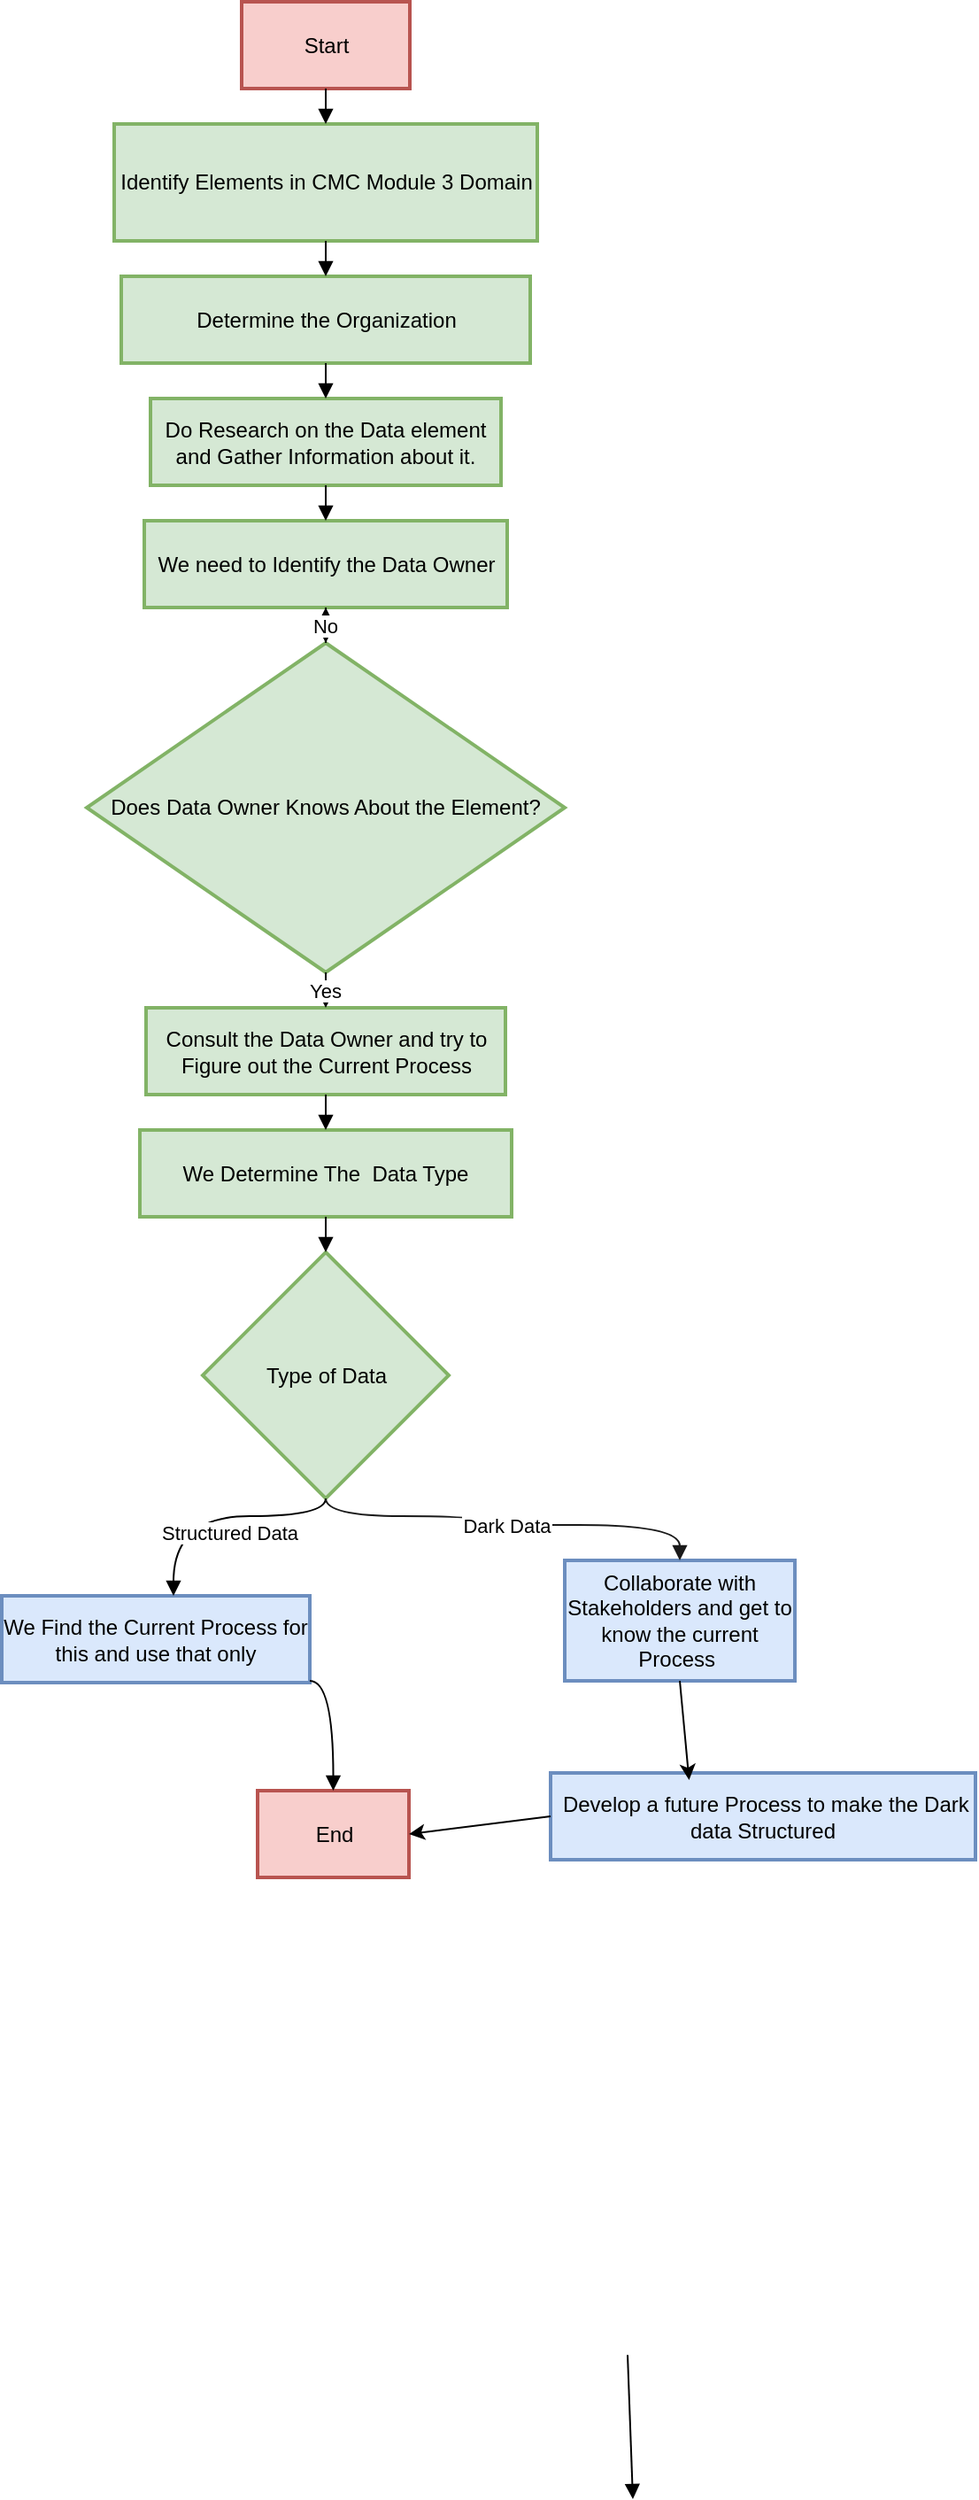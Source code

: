 <mxfile version="24.9.1">
  <diagram name="Page-1" id="LxjSO_t6613yo_l4i8pM">
    <mxGraphModel dx="1572" dy="846" grid="1" gridSize="10" guides="1" tooltips="1" connect="1" arrows="1" fold="1" page="1" pageScale="1" pageWidth="850" pageHeight="1100" math="0" shadow="0">
      <root>
        <mxCell id="0" />
        <mxCell id="1" parent="0" />
        <mxCell id="SloGrZR9xYbFawVP5SOM-1" value="Start" style="whiteSpace=wrap;strokeWidth=2;fillColor=#f8cecc;strokeColor=#b85450;" vertex="1" parent="1">
          <mxGeometry x="145.5" y="20" width="95" height="49" as="geometry" />
        </mxCell>
        <mxCell id="SloGrZR9xYbFawVP5SOM-2" value="Identify Elements in CMC Module 3 Domain" style="whiteSpace=wrap;strokeWidth=2;fillColor=#d5e8d4;strokeColor=#82b366;fillStyle=solid;" vertex="1" parent="1">
          <mxGeometry x="73.5" y="89" width="239" height="66" as="geometry" />
        </mxCell>
        <mxCell id="SloGrZR9xYbFawVP5SOM-3" value="Determine the Organization" style="whiteSpace=wrap;strokeWidth=2;fillColor=#d5e8d4;strokeColor=#82b366;" vertex="1" parent="1">
          <mxGeometry x="77.5" y="175" width="231" height="49" as="geometry" />
        </mxCell>
        <mxCell id="SloGrZR9xYbFawVP5SOM-4" value="Do Research on the Data element and Gather Information about it." style="whiteSpace=wrap;strokeWidth=2;fillColor=#d5e8d4;strokeColor=#82b366;" vertex="1" parent="1">
          <mxGeometry x="94" y="244" width="198" height="49" as="geometry" />
        </mxCell>
        <mxCell id="SloGrZR9xYbFawVP5SOM-5" value="We need to Identify the Data Owner" style="whiteSpace=wrap;strokeWidth=2;fillColor=#d5e8d4;strokeColor=#82b366;" vertex="1" parent="1">
          <mxGeometry x="90.5" y="313" width="205" height="49" as="geometry" />
        </mxCell>
        <mxCell id="SloGrZR9xYbFawVP5SOM-6" value="Does Data Owner Knows About the Element?" style="rhombus;strokeWidth=2;whiteSpace=wrap;fillColor=#d5e8d4;strokeColor=#82b366;" vertex="1" parent="1">
          <mxGeometry x="58" y="382" width="270" height="186" as="geometry" />
        </mxCell>
        <mxCell id="SloGrZR9xYbFawVP5SOM-7" value="Consult the Data Owner and try to&#xa;Figure out the Current Process" style="whiteSpace=wrap;strokeWidth=2;fillColor=#d5e8d4;strokeColor=#82b366;" vertex="1" parent="1">
          <mxGeometry x="91.5" y="588" width="203" height="49" as="geometry" />
        </mxCell>
        <mxCell id="SloGrZR9xYbFawVP5SOM-8" value="We Determine The  Data Type" style="whiteSpace=wrap;strokeWidth=2;fillColor=#d5e8d4;strokeColor=#82b366;" vertex="1" parent="1">
          <mxGeometry x="88" y="657" width="210" height="49" as="geometry" />
        </mxCell>
        <mxCell id="SloGrZR9xYbFawVP5SOM-9" value="Type of Data" style="rhombus;strokeWidth=2;whiteSpace=wrap;fillColor=#d5e8d4;strokeColor=#82b366;" vertex="1" parent="1">
          <mxGeometry x="123.5" y="726" width="139" height="139" as="geometry" />
        </mxCell>
        <mxCell id="SloGrZR9xYbFawVP5SOM-10" value="We Find the Current Process for this and use that only" style="whiteSpace=wrap;strokeWidth=2;fillColor=#dae8fc;strokeColor=#6c8ebf;" vertex="1" parent="1">
          <mxGeometry x="10" y="920" width="174" height="49" as="geometry" />
        </mxCell>
        <mxCell id="SloGrZR9xYbFawVP5SOM-11" value="Collaborate with Stakeholders and get to know the current Process " style="whiteSpace=wrap;strokeWidth=2;fillColor=#dae8fc;strokeColor=#6c8ebf;" vertex="1" parent="1">
          <mxGeometry x="328" y="900" width="130" height="68" as="geometry" />
        </mxCell>
        <mxCell id="SloGrZR9xYbFawVP5SOM-14" value=" Develop a future Process to make the Dark data Structured" style="whiteSpace=wrap;strokeWidth=2;fillColor=#dae8fc;strokeColor=#6c8ebf;" vertex="1" parent="1">
          <mxGeometry x="320" y="1020" width="240" height="49" as="geometry" />
        </mxCell>
        <mxCell id="SloGrZR9xYbFawVP5SOM-15" value="End" style="whiteSpace=wrap;strokeWidth=2;fillColor=#f8cecc;strokeColor=#b85450;" vertex="1" parent="1">
          <mxGeometry x="154.5" y="1030" width="85.5" height="49" as="geometry" />
        </mxCell>
        <mxCell id="SloGrZR9xYbFawVP5SOM-16" value="" style="curved=1;startArrow=none;endArrow=block;rounded=0;edgeStyle=orthogonalEdgeStyle;" edge="1" parent="1" source="SloGrZR9xYbFawVP5SOM-1" target="SloGrZR9xYbFawVP5SOM-2">
          <mxGeometry relative="1" as="geometry">
            <Array as="points">
              <mxPoint x="193" y="64" />
              <mxPoint x="193" y="84" />
            </Array>
          </mxGeometry>
        </mxCell>
        <mxCell id="SloGrZR9xYbFawVP5SOM-17" value="" style="curved=1;startArrow=none;endArrow=block;rounded=0;edgeStyle=orthogonalEdgeStyle;" edge="1" parent="1" source="SloGrZR9xYbFawVP5SOM-2" target="SloGrZR9xYbFawVP5SOM-3">
          <mxGeometry relative="1" as="geometry">
            <Array as="points">
              <mxPoint x="193" y="150" />
              <mxPoint x="193" y="170" />
            </Array>
          </mxGeometry>
        </mxCell>
        <mxCell id="SloGrZR9xYbFawVP5SOM-18" value="" style="curved=1;startArrow=none;endArrow=block;rounded=0;edgeStyle=orthogonalEdgeStyle;" edge="1" parent="1" source="SloGrZR9xYbFawVP5SOM-3" target="SloGrZR9xYbFawVP5SOM-4">
          <mxGeometry relative="1" as="geometry">
            <Array as="points">
              <mxPoint x="193" y="219" />
              <mxPoint x="193" y="239" />
            </Array>
          </mxGeometry>
        </mxCell>
        <mxCell id="SloGrZR9xYbFawVP5SOM-19" value="" style="curved=1;startArrow=none;endArrow=block;rounded=0;edgeStyle=orthogonalEdgeStyle;" edge="1" parent="1" source="SloGrZR9xYbFawVP5SOM-4" target="SloGrZR9xYbFawVP5SOM-5">
          <mxGeometry relative="1" as="geometry">
            <Array as="points">
              <mxPoint x="193" y="288" />
              <mxPoint x="193" y="308" />
            </Array>
          </mxGeometry>
        </mxCell>
        <mxCell id="SloGrZR9xYbFawVP5SOM-20" value="" style="curved=1;startArrow=none;endArrow=block;rounded=0;edgeStyle=orthogonalEdgeStyle;" edge="1" parent="1" source="SloGrZR9xYbFawVP5SOM-5" target="SloGrZR9xYbFawVP5SOM-6">
          <mxGeometry relative="1" as="geometry">
            <Array as="points">
              <mxPoint x="193" y="357" />
              <mxPoint x="193" y="377" />
            </Array>
          </mxGeometry>
        </mxCell>
        <mxCell id="SloGrZR9xYbFawVP5SOM-21" value="Yes" style="curved=1;startArrow=none;endArrow=block;rounded=0;entryDx=0;entryDy=0;edgeStyle=orthogonalEdgeStyle;" edge="1" parent="1" source="SloGrZR9xYbFawVP5SOM-6" target="SloGrZR9xYbFawVP5SOM-7">
          <mxGeometry relative="1" as="geometry">
            <Array as="points">
              <mxPoint x="193" y="563" />
              <mxPoint x="193" y="583" />
            </Array>
          </mxGeometry>
        </mxCell>
        <mxCell id="SloGrZR9xYbFawVP5SOM-22" value="No" style="curved=1;startArrow=none;endArrow=block;rounded=0;edgeStyle=orthogonalEdgeStyle;" edge="1" parent="1" source="SloGrZR9xYbFawVP5SOM-6" target="SloGrZR9xYbFawVP5SOM-5">
          <mxGeometry relative="1" as="geometry">
            <Array as="points" />
          </mxGeometry>
        </mxCell>
        <mxCell id="SloGrZR9xYbFawVP5SOM-23" value="" style="curved=1;startArrow=none;endArrow=block;rounded=0;edgeStyle=orthogonalEdgeStyle;" edge="1" parent="1" source="SloGrZR9xYbFawVP5SOM-7" target="SloGrZR9xYbFawVP5SOM-8">
          <mxGeometry relative="1" as="geometry">
            <Array as="points">
              <mxPoint x="193" y="632" />
              <mxPoint x="193" y="652" />
            </Array>
          </mxGeometry>
        </mxCell>
        <mxCell id="SloGrZR9xYbFawVP5SOM-24" value="" style="curved=1;startArrow=none;endArrow=block;rounded=0;edgeStyle=orthogonalEdgeStyle;" edge="1" parent="1" source="SloGrZR9xYbFawVP5SOM-8" target="SloGrZR9xYbFawVP5SOM-9">
          <mxGeometry relative="1" as="geometry">
            <Array as="points">
              <mxPoint x="193" y="701" />
              <mxPoint x="193" y="721" />
            </Array>
          </mxGeometry>
        </mxCell>
        <mxCell id="SloGrZR9xYbFawVP5SOM-25" value="Structured Data" style="curved=1;startArrow=none;endArrow=block;rounded=0;edgeStyle=orthogonalEdgeStyle;" edge="1" parent="1" source="SloGrZR9xYbFawVP5SOM-9" target="SloGrZR9xYbFawVP5SOM-10">
          <mxGeometry x="-0.089" y="9" relative="1" as="geometry">
            <Array as="points">
              <mxPoint x="193" y="860" />
              <mxPoint x="193" y="875" />
              <mxPoint x="107" y="875" />
              <mxPoint x="107" y="880" />
            </Array>
            <mxPoint as="offset" />
          </mxGeometry>
        </mxCell>
        <mxCell id="SloGrZR9xYbFawVP5SOM-26" value="Dark Data" style="curved=1;startArrow=none;endArrow=block;rounded=0;strokeColor=#1A1A1A;edgeStyle=orthogonalEdgeStyle;" edge="1" parent="1" source="SloGrZR9xYbFawVP5SOM-9" target="SloGrZR9xYbFawVP5SOM-11">
          <mxGeometry relative="1" as="geometry">
            <Array as="points">
              <mxPoint x="193" y="860" />
              <mxPoint x="193" y="875" />
              <mxPoint x="279" y="875" />
              <mxPoint x="279" y="880" />
            </Array>
          </mxGeometry>
        </mxCell>
        <mxCell id="SloGrZR9xYbFawVP5SOM-29" value="" style="curved=1;startArrow=none;endArrow=block;exitX=0.554;exitY=0.98;entryX=0.5;entryY=0.01;rounded=0;exitDx=0;exitDy=0;exitPerimeter=0;" edge="1" parent="1">
          <mxGeometry relative="1" as="geometry">
            <Array as="points" />
            <mxPoint x="363.51" y="1348.64" as="sourcePoint" />
            <mxPoint x="366.49" y="1430" as="targetPoint" />
          </mxGeometry>
        </mxCell>
        <mxCell id="SloGrZR9xYbFawVP5SOM-30" value="" style="curved=1;startArrow=none;endArrow=block;rounded=0;exitDx=0;exitDy=0;edgeStyle=orthogonalEdgeStyle;" edge="1" parent="1" source="SloGrZR9xYbFawVP5SOM-10" target="SloGrZR9xYbFawVP5SOM-15">
          <mxGeometry relative="1" as="geometry">
            <Array as="points">
              <mxPoint x="107" y="929" />
              <mxPoint x="107" y="968" />
            </Array>
            <mxPoint x="158" y="1446" as="sourcePoint" />
          </mxGeometry>
        </mxCell>
        <mxCell id="SloGrZR9xYbFawVP5SOM-34" value="" style="endArrow=classic;html=1;rounded=0;exitX=0.5;exitY=1;exitDx=0;exitDy=0;entryX=0.326;entryY=0.082;entryDx=0;entryDy=0;entryPerimeter=0;" edge="1" parent="1" source="SloGrZR9xYbFawVP5SOM-11" target="SloGrZR9xYbFawVP5SOM-14">
          <mxGeometry width="50" height="50" relative="1" as="geometry">
            <mxPoint x="458" y="980" as="sourcePoint" />
            <mxPoint x="550" y="960" as="targetPoint" />
          </mxGeometry>
        </mxCell>
        <mxCell id="SloGrZR9xYbFawVP5SOM-36" value="" style="endArrow=classic;html=1;rounded=0;entryX=1;entryY=0.5;entryDx=0;entryDy=0;exitX=0;exitY=0.5;exitDx=0;exitDy=0;" edge="1" parent="1" source="SloGrZR9xYbFawVP5SOM-14" target="SloGrZR9xYbFawVP5SOM-15">
          <mxGeometry width="50" height="50" relative="1" as="geometry">
            <mxPoint x="440" y="1000" as="sourcePoint" />
            <mxPoint x="490" y="950" as="targetPoint" />
            <Array as="points" />
          </mxGeometry>
        </mxCell>
      </root>
    </mxGraphModel>
  </diagram>
</mxfile>
